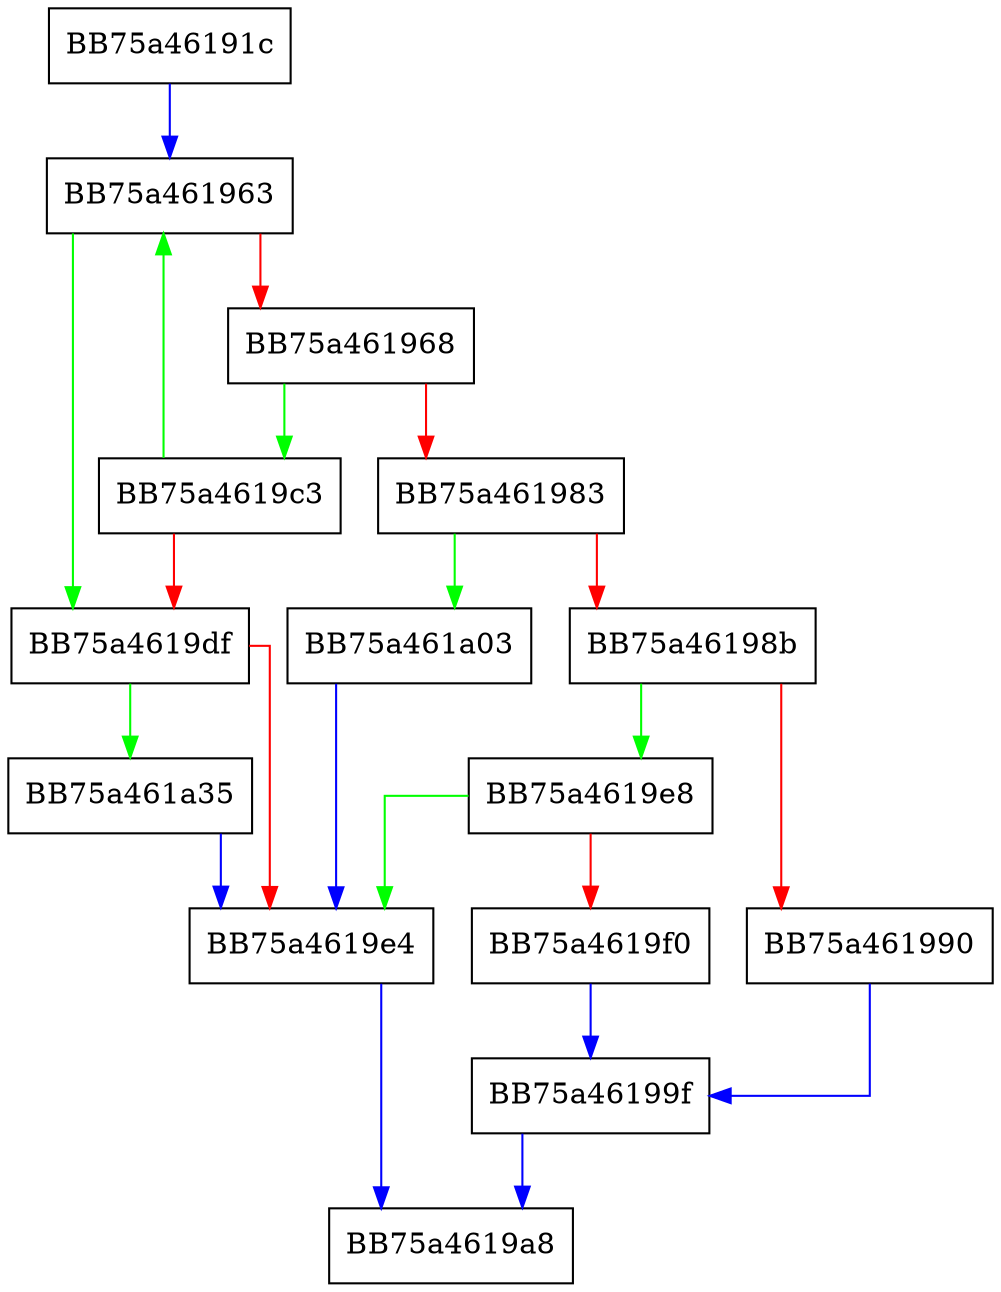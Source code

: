 digraph pageFindSlot {
  node [shape="box"];
  graph [splines=ortho];
  BB75a46191c -> BB75a461963 [color="blue"];
  BB75a461963 -> BB75a4619df [color="green"];
  BB75a461963 -> BB75a461968 [color="red"];
  BB75a461968 -> BB75a4619c3 [color="green"];
  BB75a461968 -> BB75a461983 [color="red"];
  BB75a461983 -> BB75a461a03 [color="green"];
  BB75a461983 -> BB75a46198b [color="red"];
  BB75a46198b -> BB75a4619e8 [color="green"];
  BB75a46198b -> BB75a461990 [color="red"];
  BB75a461990 -> BB75a46199f [color="blue"];
  BB75a46199f -> BB75a4619a8 [color="blue"];
  BB75a4619c3 -> BB75a461963 [color="green"];
  BB75a4619c3 -> BB75a4619df [color="red"];
  BB75a4619df -> BB75a461a35 [color="green"];
  BB75a4619df -> BB75a4619e4 [color="red"];
  BB75a4619e4 -> BB75a4619a8 [color="blue"];
  BB75a4619e8 -> BB75a4619e4 [color="green"];
  BB75a4619e8 -> BB75a4619f0 [color="red"];
  BB75a4619f0 -> BB75a46199f [color="blue"];
  BB75a461a03 -> BB75a4619e4 [color="blue"];
  BB75a461a35 -> BB75a4619e4 [color="blue"];
}